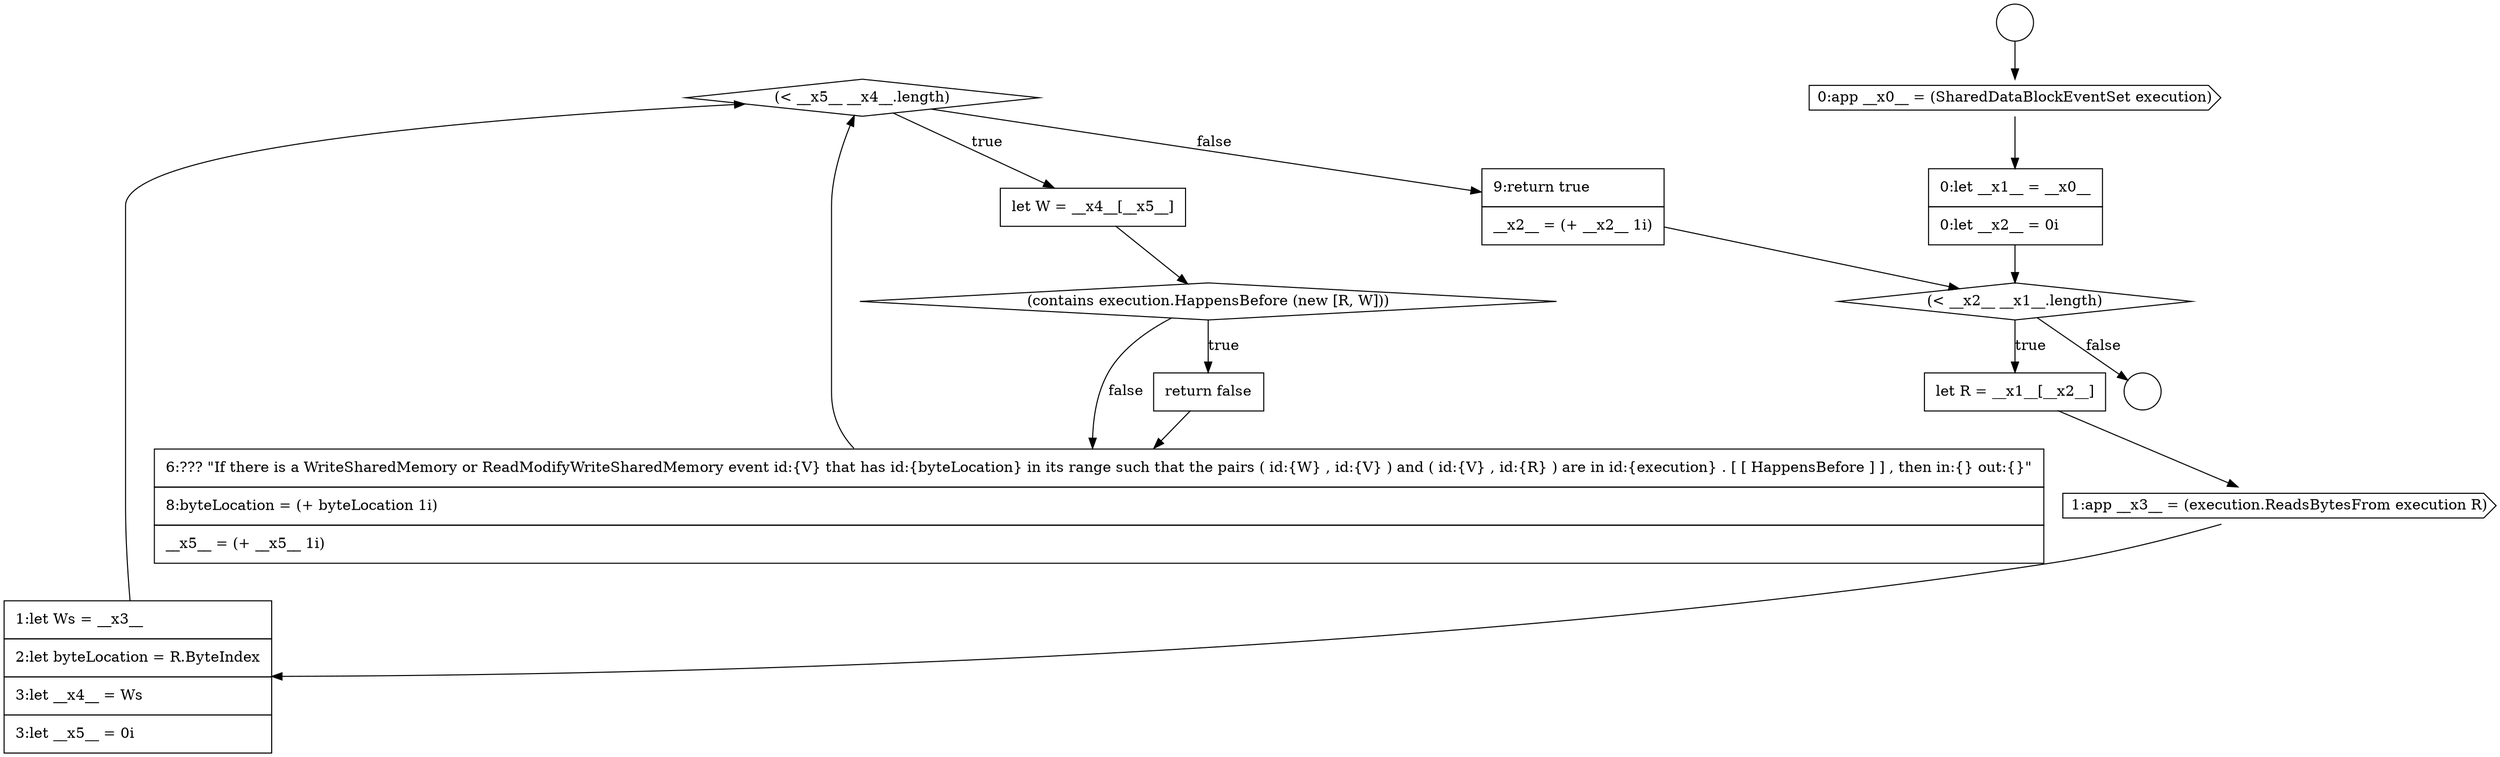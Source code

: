 digraph {
  node17920 [shape=diamond, label=<<font color="black">(&lt; __x5__ __x4__.length)</font>> color="black" fillcolor="white" style=filled]
  node17923 [shape=none, margin=0, label=<<font color="black">
    <table border="0" cellborder="1" cellspacing="0" cellpadding="10">
      <tr><td align="left">return false</td></tr>
    </table>
  </font>> color="black" fillcolor="white" style=filled]
  node17916 [shape=diamond, label=<<font color="black">(&lt; __x2__ __x1__.length)</font>> color="black" fillcolor="white" style=filled]
  node17919 [shape=none, margin=0, label=<<font color="black">
    <table border="0" cellborder="1" cellspacing="0" cellpadding="10">
      <tr><td align="left">1:let Ws = __x3__</td></tr>
      <tr><td align="left">2:let byteLocation = R.ByteIndex</td></tr>
      <tr><td align="left">3:let __x4__ = Ws</td></tr>
      <tr><td align="left">3:let __x5__ = 0i</td></tr>
    </table>
  </font>> color="black" fillcolor="white" style=filled]
  node17912 [shape=circle label=" " color="black" fillcolor="white" style=filled]
  node17915 [shape=none, margin=0, label=<<font color="black">
    <table border="0" cellborder="1" cellspacing="0" cellpadding="10">
      <tr><td align="left">0:let __x1__ = __x0__</td></tr>
      <tr><td align="left">0:let __x2__ = 0i</td></tr>
    </table>
  </font>> color="black" fillcolor="white" style=filled]
  node17918 [shape=cds, label=<<font color="black">1:app __x3__ = (execution.ReadsBytesFrom execution R)</font>> color="black" fillcolor="white" style=filled]
  node17914 [shape=cds, label=<<font color="black">0:app __x0__ = (SharedDataBlockEventSet execution)</font>> color="black" fillcolor="white" style=filled]
  node17921 [shape=none, margin=0, label=<<font color="black">
    <table border="0" cellborder="1" cellspacing="0" cellpadding="10">
      <tr><td align="left">let W = __x4__[__x5__]</td></tr>
    </table>
  </font>> color="black" fillcolor="white" style=filled]
  node17917 [shape=none, margin=0, label=<<font color="black">
    <table border="0" cellborder="1" cellspacing="0" cellpadding="10">
      <tr><td align="left">let R = __x1__[__x2__]</td></tr>
    </table>
  </font>> color="black" fillcolor="white" style=filled]
  node17913 [shape=circle label=" " color="black" fillcolor="white" style=filled]
  node17922 [shape=diamond, label=<<font color="black">(contains execution.HappensBefore (new [R, W]))</font>> color="black" fillcolor="white" style=filled]
  node17924 [shape=none, margin=0, label=<<font color="black">
    <table border="0" cellborder="1" cellspacing="0" cellpadding="10">
      <tr><td align="left">6:??? &quot;If there is a WriteSharedMemory or ReadModifyWriteSharedMemory event id:{V} that has id:{byteLocation} in its range such that the pairs ( id:{W} , id:{V} ) and ( id:{V} , id:{R} ) are in id:{execution} . [ [ HappensBefore ] ] , then in:{} out:{}&quot;</td></tr>
      <tr><td align="left">8:byteLocation = (+ byteLocation 1i)</td></tr>
      <tr><td align="left">__x5__ = (+ __x5__ 1i)</td></tr>
    </table>
  </font>> color="black" fillcolor="white" style=filled]
  node17925 [shape=none, margin=0, label=<<font color="black">
    <table border="0" cellborder="1" cellspacing="0" cellpadding="10">
      <tr><td align="left">9:return true</td></tr>
      <tr><td align="left">__x2__ = (+ __x2__ 1i)</td></tr>
    </table>
  </font>> color="black" fillcolor="white" style=filled]
  node17912 -> node17914 [ color="black"]
  node17914 -> node17915 [ color="black"]
  node17916 -> node17917 [label=<<font color="black">true</font>> color="black"]
  node17916 -> node17913 [label=<<font color="black">false</font>> color="black"]
  node17922 -> node17923 [label=<<font color="black">true</font>> color="black"]
  node17922 -> node17924 [label=<<font color="black">false</font>> color="black"]
  node17915 -> node17916 [ color="black"]
  node17921 -> node17922 [ color="black"]
  node17917 -> node17918 [ color="black"]
  node17919 -> node17920 [ color="black"]
  node17923 -> node17924 [ color="black"]
  node17925 -> node17916 [ color="black"]
  node17918 -> node17919 [ color="black"]
  node17924 -> node17920 [ color="black"]
  node17920 -> node17921 [label=<<font color="black">true</font>> color="black"]
  node17920 -> node17925 [label=<<font color="black">false</font>> color="black"]
}
